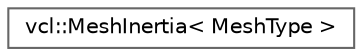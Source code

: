 digraph "Graphical Class Hierarchy"
{
 // LATEX_PDF_SIZE
  bgcolor="transparent";
  edge [fontname=Helvetica,fontsize=10,labelfontname=Helvetica,labelfontsize=10];
  node [fontname=Helvetica,fontsize=10,shape=box,height=0.2,width=0.4];
  rankdir="LR";
  Node0 [label="vcl::MeshInertia\< MeshType \>",height=0.2,width=0.4,color="grey40", fillcolor="white", style="filled",URL="$classvcl_1_1MeshInertia.html",tooltip="The MeshInertia class."];
}
